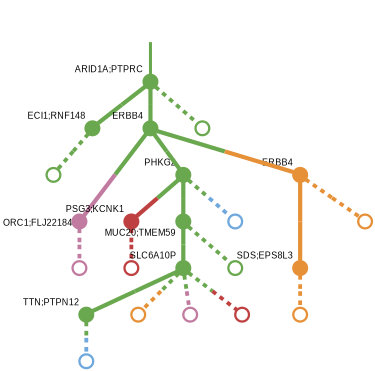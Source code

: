 strict digraph  {
graph[splines=false]; nodesep=0.7; rankdir=TB; ranksep=0.6; forcelabels=true; dpi=600; size=2.5;
0 [color="#e69138ff", fillcolor="#e69138ff", fixedsize=true, fontname=Arial, fontsize="12pt", height="0.25", label="", penwidth=3, shape=circle, style=filled, xlabel="SDS;EPS8L3"];
13 [color="#e69138ff", fillcolor="#e69138ff", fixedsize=true, fontname=Arial, fontsize="12pt", height="0.25", label="", penwidth=3, shape=circle, style=solid, xlabel=""];
1 [color="#6aa84fff", fillcolor="#6aa84fff", fixedsize=true, fontname=Arial, fontsize="12pt", height="0.25", label="", penwidth=3, shape=circle, style=filled, xlabel="ECI1;RNF148"];
12 [color="#6aa84fff", fillcolor="#6aa84fff", fixedsize=true, fontname=Arial, fontsize="12pt", height="0.25", label="", penwidth=3, shape=circle, style=solid, xlabel=""];
2 [color="#6aa84fff", fillcolor="#6aa84fff", fixedsize=true, fontname=Arial, fontsize="12pt", height="0.25", label="", penwidth=3, shape=circle, style=filled, xlabel="ARID1A;PTPRC"];
5 [color="#6aa84fff", fillcolor="#6aa84fff", fixedsize=true, fontname=Arial, fontsize="12pt", height="0.25", label="", penwidth=3, shape=circle, style=filled, xlabel=ERBB4];
11 [color="#6aa84fff", fillcolor="#6aa84fff", fixedsize=true, fontname=Arial, fontsize="12pt", height="0.25", label="", penwidth=3, shape=circle, style=solid, xlabel=""];
3 [color="#bf4040ff", fillcolor="#bf4040ff", fixedsize=true, fontname=Arial, fontsize="12pt", height="0.25", label="", penwidth=3, shape=circle, style=filled, xlabel="PSG3;KCNK1"];
14 [color="#bf4040ff", fillcolor="#bf4040ff", fixedsize=true, fontname=Arial, fontsize="12pt", height="0.25", label="", penwidth=3, shape=circle, style=solid, xlabel=""];
4 [color="#c27ba0ff", fillcolor="#c27ba0ff", fixedsize=true, fontname=Arial, fontsize="12pt", height="0.25", label="", penwidth=3, shape=circle, style=filled, xlabel="ORC1;FLJ22184"];
15 [color="#c27ba0ff", fillcolor="#c27ba0ff", fixedsize=true, fontname=Arial, fontsize="12pt", height="0.25", label="", penwidth=3, shape=circle, style=solid, xlabel=""];
7 [color="#6aa84fff", fillcolor="#6aa84fff", fixedsize=true, fontname=Arial, fontsize="12pt", height="0.25", label="", penwidth=3, shape=circle, style=filled, xlabel=PHKG2];
10 [color="#e69138ff", fillcolor="#e69138ff", fixedsize=true, fontname=Arial, fontsize="12pt", height="0.25", label="", penwidth=3, shape=circle, style=filled, xlabel=ERBB4];
6 [color="#6aa84fff", fillcolor="#6aa84fff", fixedsize=true, fontname=Arial, fontsize="12pt", height="0.25", label="", penwidth=3, shape=circle, style=filled, xlabel="MUC20;TMEM59"];
9 [color="#6aa84fff", fillcolor="#6aa84fff", fixedsize=true, fontname=Arial, fontsize="12pt", height="0.25", label="", penwidth=3, shape=circle, style=filled, xlabel=SLC6A10P];
17 [color="#6aa84fff", fillcolor="#6aa84fff", fixedsize=true, fontname=Arial, fontsize="12pt", height="0.25", label="", penwidth=3, shape=circle, style=solid, xlabel=""];
18 [color="#6fa8dcff", fillcolor="#6fa8dcff", fixedsize=true, fontname=Arial, fontsize="12pt", height="0.25", label="", penwidth=3, shape=circle, style=solid, xlabel=""];
8 [color="#6aa84fff", fillcolor="#6aa84fff", fixedsize=true, fontname=Arial, fontsize="12pt", height="0.25", label="", penwidth=3, shape=circle, style=filled, xlabel="TTN;PTPN12"];
19 [color="#6fa8dcff", fillcolor="#6fa8dcff", fixedsize=true, fontname=Arial, fontsize="12pt", height="0.25", label="", penwidth=3, shape=circle, style=solid, xlabel=""];
20 [color="#e69138ff", fillcolor="#e69138ff", fixedsize=true, fontname=Arial, fontsize="12pt", height="0.25", label="", penwidth=3, shape=circle, style=solid, xlabel=""];
21 [color="#c27ba0ff", fillcolor="#c27ba0ff", fixedsize=true, fontname=Arial, fontsize="12pt", height="0.25", label="", penwidth=3, shape=circle, style=solid, xlabel=""];
22 [color="#bf4040ff", fillcolor="#bf4040ff", fixedsize=true, fontname=Arial, fontsize="12pt", height="0.25", label="", penwidth=3, shape=circle, style=solid, xlabel=""];
16 [color="#e69138ff", fillcolor="#e69138ff", fixedsize=true, fontname=Arial, fontsize="12pt", height="0.25", label="", penwidth=3, shape=circle, style=solid, xlabel=""];
normal [label="", penwidth=3, style=invis, xlabel="ARID1A;PTPRC"];
0 -> 13  [arrowsize=0, color="#e69138ff;0.5:#e69138ff", minlen="1.0833333730697632", penwidth=5, style=dashed];
1 -> 12  [arrowsize=0, color="#6aa84fff;0.5:#6aa84fff", minlen="1.0833333730697632", penwidth=5, style=dashed];
2 -> 1  [arrowsize=0, color="#6aa84fff;0.5:#6aa84fff", minlen="1.8333333730697632", penwidth="5.5", style=solid];
2 -> 5  [arrowsize=0, color="#6aa84fff;0.5:#6aa84fff", minlen="1.6666667461395264", penwidth="5.5", style=solid];
2 -> 11  [arrowsize=0, color="#6aa84fff;0.5:#6aa84fff", minlen="1.0833333730697632", penwidth=5, style=dashed];
5 -> 4  [arrowsize=0, color="#6aa84fff;0.5:#c27ba0ff", minlen="2.5", penwidth="5.5", style=solid];
5 -> 7  [arrowsize=0, color="#6aa84fff;0.5:#6aa84fff", minlen="1.1666666269302368", penwidth="5.5", style=solid];
5 -> 10  [arrowsize=0, color="#6aa84fff;0.5:#e69138ff", minlen="1.0833333730697632", penwidth="5.5", style=solid];
3 -> 14  [arrowsize=0, color="#bf4040ff;0.5:#bf4040ff", minlen="1.0833333730697632", penwidth=5, style=dashed];
4 -> 15  [arrowsize=0, color="#c27ba0ff;0.5:#c27ba0ff", minlen="1.0833333730697632", penwidth=5, style=dashed];
7 -> 3  [arrowsize=0, color="#6aa84fff;0.5:#bf4040ff", minlen="1.6666667461395264", penwidth="5.5", style=solid];
7 -> 6  [arrowsize=0, color="#6aa84fff;0.5:#6aa84fff", minlen="1.5", penwidth="5.5", style=solid];
7 -> 18  [arrowsize=0, color="#6aa84fff;0.5:#6fa8dcff", minlen="1.0833333730697632", penwidth=5, style=dashed];
10 -> 0  [arrowsize=0, color="#e69138ff;0.5:#e69138ff", minlen="2.0", penwidth="5.5", style=solid];
10 -> 16  [arrowsize=0, color="#e69138ff;0.5:#e69138ff", minlen="1.0833333730697632", penwidth=5, style=dashed];
6 -> 9  [arrowsize=0, color="#6aa84fff;0.5:#6aa84fff", minlen="1.1666666269302368", penwidth="5.5", style=solid];
6 -> 17  [arrowsize=0, color="#6aa84fff;0.5:#6aa84fff", minlen="1.0833333730697632", penwidth=5, style=dashed];
9 -> 8  [arrowsize=0, color="#6aa84fff;0.5:#6aa84fff", minlen="1.5", penwidth="5.5", style=solid];
9 -> 20  [arrowsize=0, color="#6aa84fff;0.5:#e69138ff", minlen="1.0833333730697632", penwidth=5, style=dashed];
9 -> 21  [arrowsize=0, color="#6aa84fff;0.5:#c27ba0ff", minlen="1.0833333730697632", penwidth=5, style=dashed];
9 -> 22  [arrowsize=0, color="#6aa84fff;0.5:#bf4040ff", minlen="1.0833333730697632", penwidth=5, style=dashed];
8 -> 19  [arrowsize=0, color="#6aa84fff;0.5:#6fa8dcff", minlen="1.0833333730697632", penwidth=5, style=dashed];
normal -> 2  [arrowsize=0, color="#6aa84fff", label="", penwidth=4, style=solid];
}
